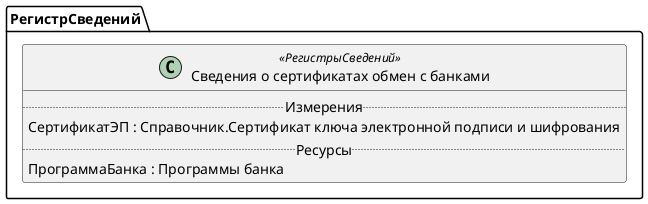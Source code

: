 ﻿@startuml СведенияОСертификатахОбменСБанками
'!include templates.wsd
'..\include templates.wsd
class РегистрСведений.СведенияОСертификатахОбменСБанками as "Сведения о сертификатах обмен с банками" <<РегистрыСведений>>
{
..Измерения..
СертификатЭП : Справочник.Сертификат ключа электронной подписи и шифрования
..Ресурсы..
ПрограммаБанка : Программы банка
}
@enduml
